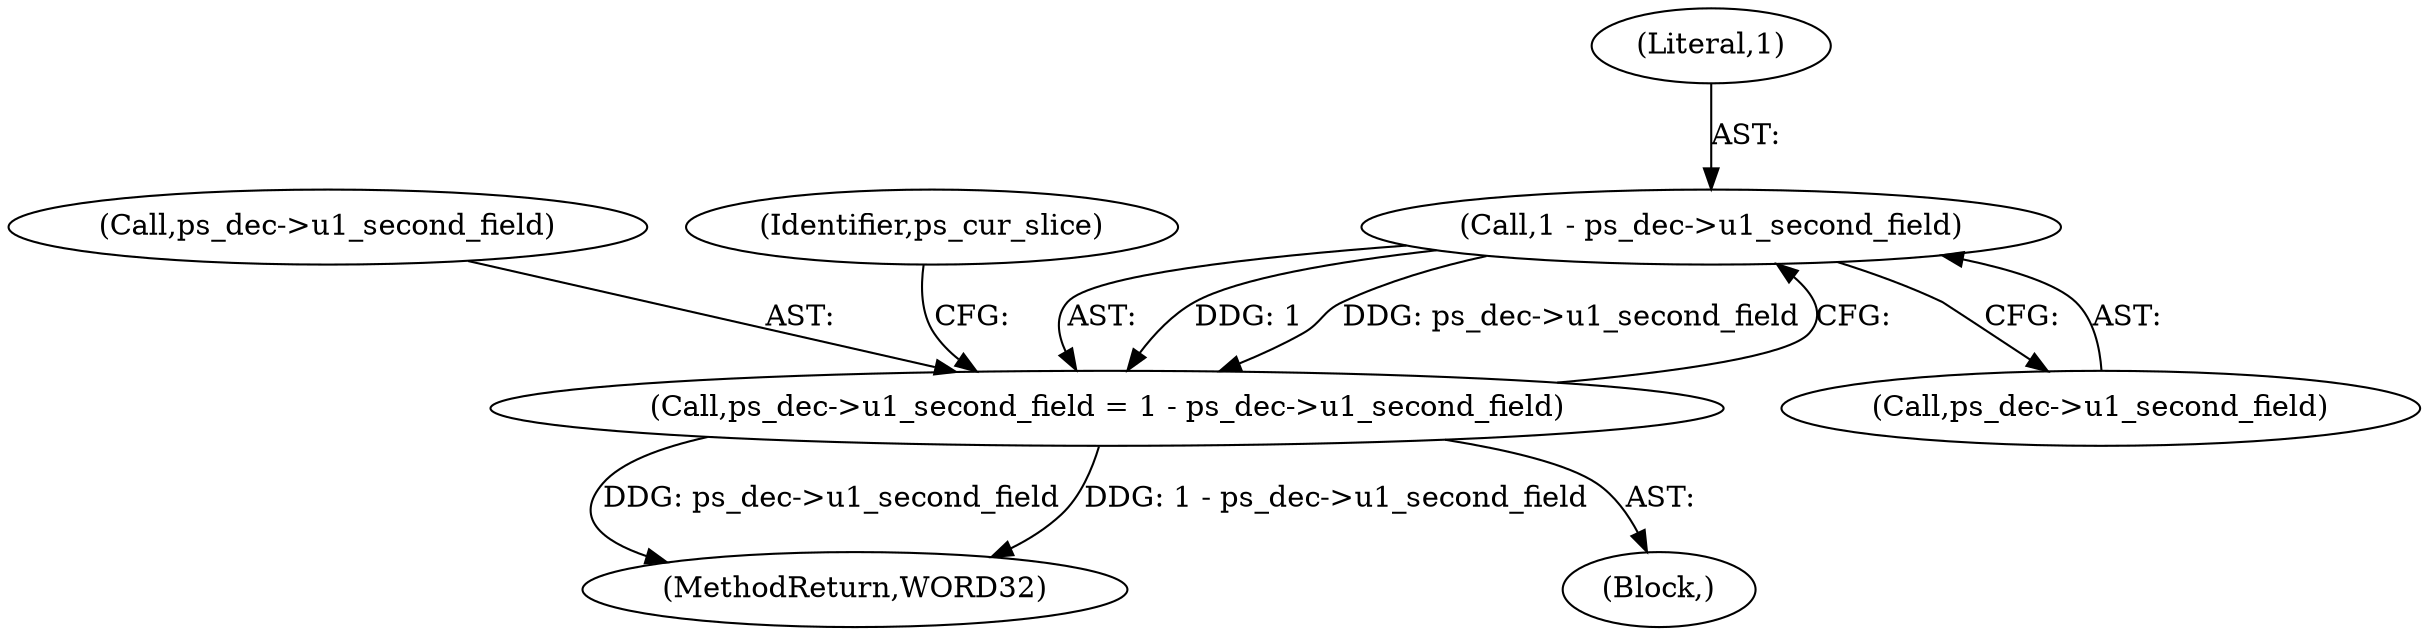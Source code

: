 digraph "0_Android_8b5fd8f24eba5dd19ab2f80ea11a9125aa882ae2@pointer" {
"1001065" [label="(Call,1 - ps_dec->u1_second_field)"];
"1001061" [label="(Call,ps_dec->u1_second_field = 1 - ps_dec->u1_second_field)"];
"1002568" [label="(MethodReturn,WORD32)"];
"1001065" [label="(Call,1 - ps_dec->u1_second_field)"];
"1001060" [label="(Block,)"];
"1001067" [label="(Call,ps_dec->u1_second_field)"];
"1001062" [label="(Call,ps_dec->u1_second_field)"];
"1001072" [label="(Identifier,ps_cur_slice)"];
"1001066" [label="(Literal,1)"];
"1001061" [label="(Call,ps_dec->u1_second_field = 1 - ps_dec->u1_second_field)"];
"1001065" -> "1001061"  [label="AST: "];
"1001065" -> "1001067"  [label="CFG: "];
"1001066" -> "1001065"  [label="AST: "];
"1001067" -> "1001065"  [label="AST: "];
"1001061" -> "1001065"  [label="CFG: "];
"1001065" -> "1001061"  [label="DDG: 1"];
"1001065" -> "1001061"  [label="DDG: ps_dec->u1_second_field"];
"1001061" -> "1001060"  [label="AST: "];
"1001062" -> "1001061"  [label="AST: "];
"1001072" -> "1001061"  [label="CFG: "];
"1001061" -> "1002568"  [label="DDG: ps_dec->u1_second_field"];
"1001061" -> "1002568"  [label="DDG: 1 - ps_dec->u1_second_field"];
}

